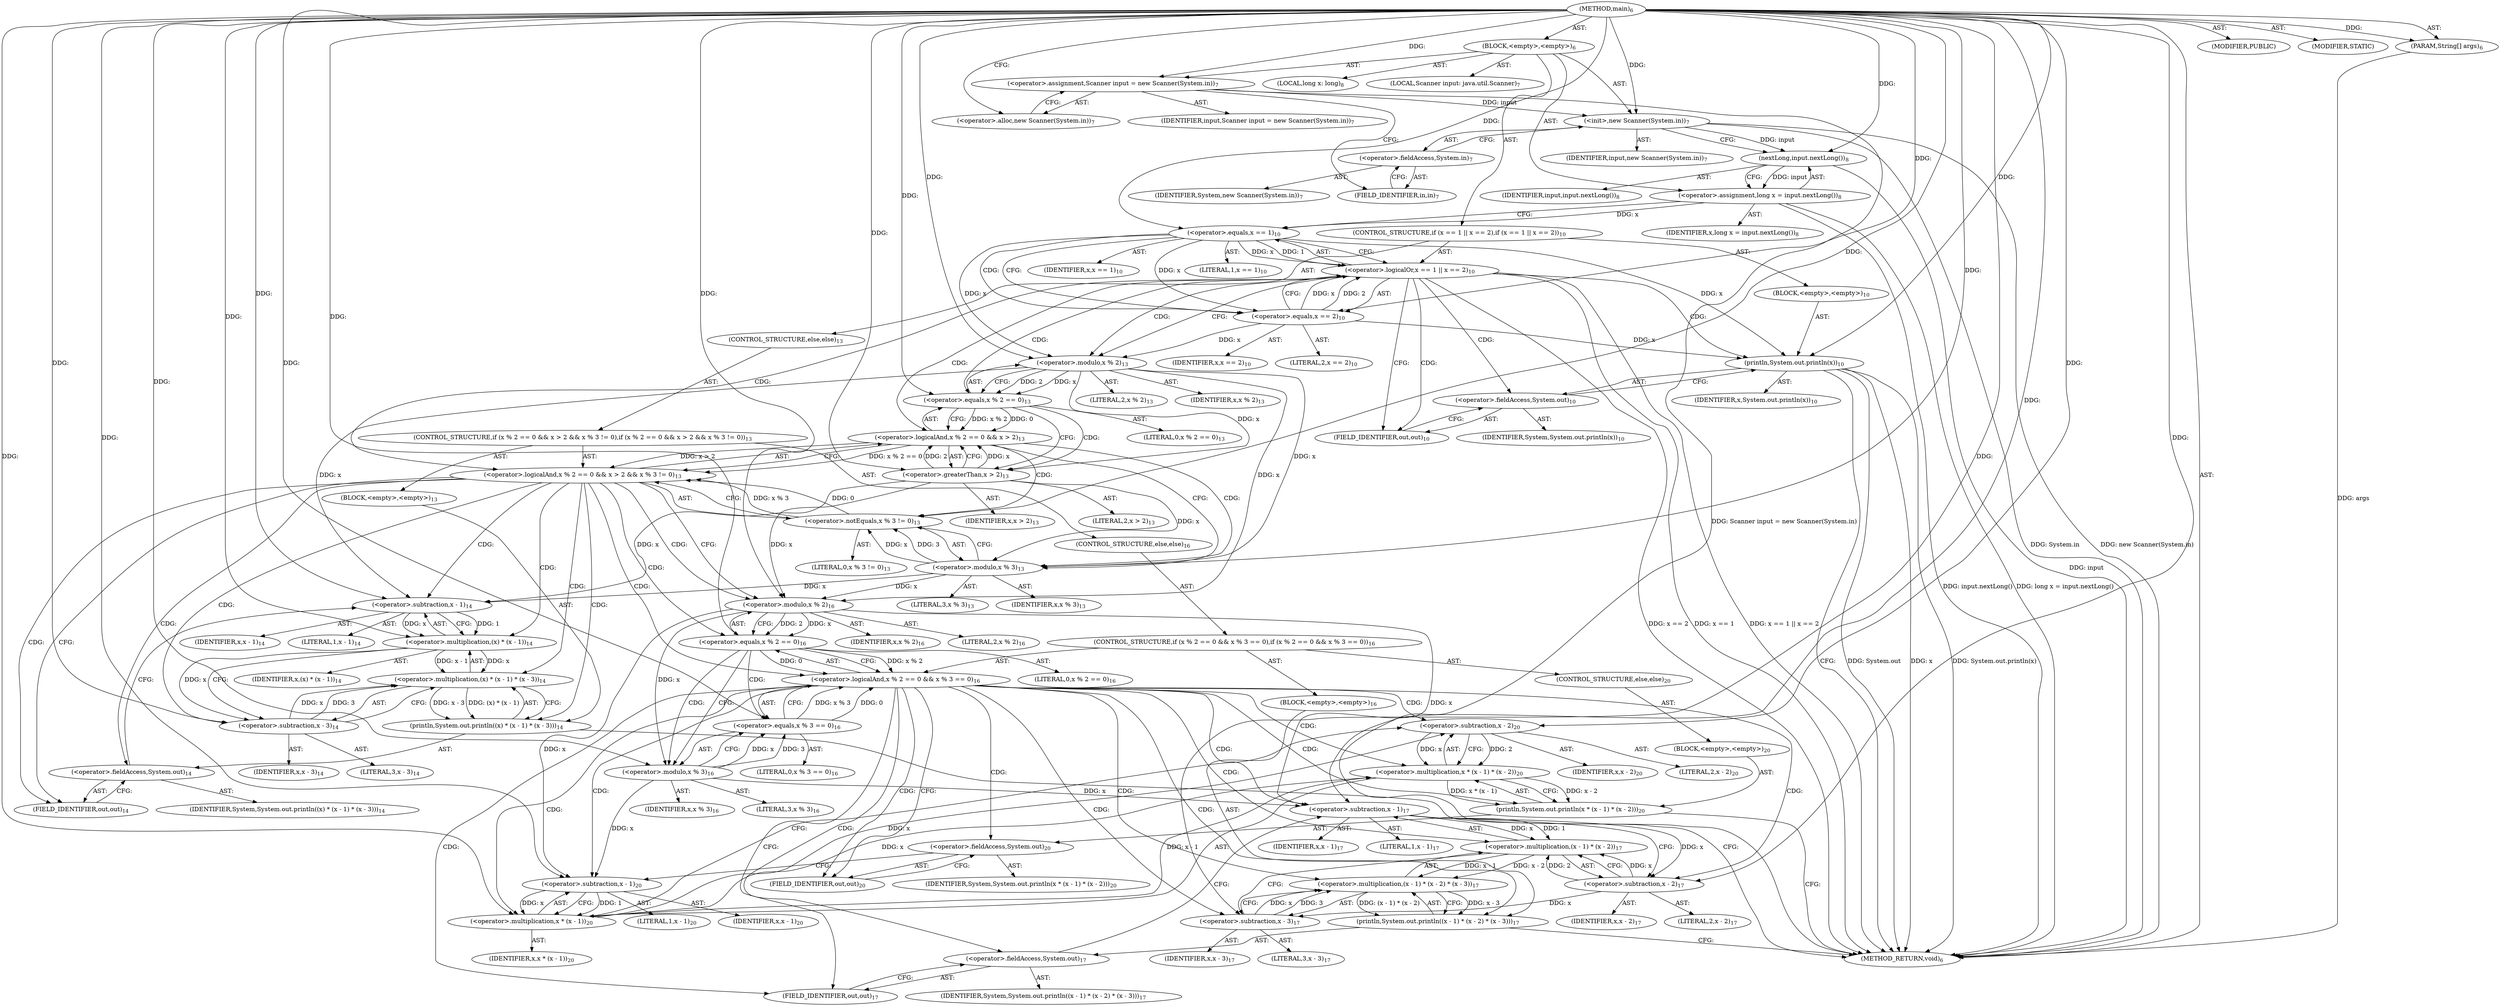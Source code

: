 digraph "main" {  
"19" [label = <(METHOD,main)<SUB>6</SUB>> ]
"20" [label = <(PARAM,String[] args)<SUB>6</SUB>> ]
"21" [label = <(BLOCK,&lt;empty&gt;,&lt;empty&gt;)<SUB>6</SUB>> ]
"4" [label = <(LOCAL,Scanner input: java.util.Scanner)<SUB>7</SUB>> ]
"22" [label = <(&lt;operator&gt;.assignment,Scanner input = new Scanner(System.in))<SUB>7</SUB>> ]
"23" [label = <(IDENTIFIER,input,Scanner input = new Scanner(System.in))<SUB>7</SUB>> ]
"24" [label = <(&lt;operator&gt;.alloc,new Scanner(System.in))<SUB>7</SUB>> ]
"25" [label = <(&lt;init&gt;,new Scanner(System.in))<SUB>7</SUB>> ]
"3" [label = <(IDENTIFIER,input,new Scanner(System.in))<SUB>7</SUB>> ]
"26" [label = <(&lt;operator&gt;.fieldAccess,System.in)<SUB>7</SUB>> ]
"27" [label = <(IDENTIFIER,System,new Scanner(System.in))<SUB>7</SUB>> ]
"28" [label = <(FIELD_IDENTIFIER,in,in)<SUB>7</SUB>> ]
"29" [label = <(LOCAL,long x: long)<SUB>8</SUB>> ]
"30" [label = <(&lt;operator&gt;.assignment,long x = input.nextLong())<SUB>8</SUB>> ]
"31" [label = <(IDENTIFIER,x,long x = input.nextLong())<SUB>8</SUB>> ]
"32" [label = <(nextLong,input.nextLong())<SUB>8</SUB>> ]
"33" [label = <(IDENTIFIER,input,input.nextLong())<SUB>8</SUB>> ]
"34" [label = <(CONTROL_STRUCTURE,if (x == 1 || x == 2),if (x == 1 || x == 2))<SUB>10</SUB>> ]
"35" [label = <(&lt;operator&gt;.logicalOr,x == 1 || x == 2)<SUB>10</SUB>> ]
"36" [label = <(&lt;operator&gt;.equals,x == 1)<SUB>10</SUB>> ]
"37" [label = <(IDENTIFIER,x,x == 1)<SUB>10</SUB>> ]
"38" [label = <(LITERAL,1,x == 1)<SUB>10</SUB>> ]
"39" [label = <(&lt;operator&gt;.equals,x == 2)<SUB>10</SUB>> ]
"40" [label = <(IDENTIFIER,x,x == 2)<SUB>10</SUB>> ]
"41" [label = <(LITERAL,2,x == 2)<SUB>10</SUB>> ]
"42" [label = <(BLOCK,&lt;empty&gt;,&lt;empty&gt;)<SUB>10</SUB>> ]
"43" [label = <(println,System.out.println(x))<SUB>10</SUB>> ]
"44" [label = <(&lt;operator&gt;.fieldAccess,System.out)<SUB>10</SUB>> ]
"45" [label = <(IDENTIFIER,System,System.out.println(x))<SUB>10</SUB>> ]
"46" [label = <(FIELD_IDENTIFIER,out,out)<SUB>10</SUB>> ]
"47" [label = <(IDENTIFIER,x,System.out.println(x))<SUB>10</SUB>> ]
"48" [label = <(CONTROL_STRUCTURE,else,else)<SUB>13</SUB>> ]
"49" [label = <(CONTROL_STRUCTURE,if (x % 2 == 0 &amp;&amp; x &gt; 2 &amp;&amp; x % 3 != 0),if (x % 2 == 0 &amp;&amp; x &gt; 2 &amp;&amp; x % 3 != 0))<SUB>13</SUB>> ]
"50" [label = <(&lt;operator&gt;.logicalAnd,x % 2 == 0 &amp;&amp; x &gt; 2 &amp;&amp; x % 3 != 0)<SUB>13</SUB>> ]
"51" [label = <(&lt;operator&gt;.logicalAnd,x % 2 == 0 &amp;&amp; x &gt; 2)<SUB>13</SUB>> ]
"52" [label = <(&lt;operator&gt;.equals,x % 2 == 0)<SUB>13</SUB>> ]
"53" [label = <(&lt;operator&gt;.modulo,x % 2)<SUB>13</SUB>> ]
"54" [label = <(IDENTIFIER,x,x % 2)<SUB>13</SUB>> ]
"55" [label = <(LITERAL,2,x % 2)<SUB>13</SUB>> ]
"56" [label = <(LITERAL,0,x % 2 == 0)<SUB>13</SUB>> ]
"57" [label = <(&lt;operator&gt;.greaterThan,x &gt; 2)<SUB>13</SUB>> ]
"58" [label = <(IDENTIFIER,x,x &gt; 2)<SUB>13</SUB>> ]
"59" [label = <(LITERAL,2,x &gt; 2)<SUB>13</SUB>> ]
"60" [label = <(&lt;operator&gt;.notEquals,x % 3 != 0)<SUB>13</SUB>> ]
"61" [label = <(&lt;operator&gt;.modulo,x % 3)<SUB>13</SUB>> ]
"62" [label = <(IDENTIFIER,x,x % 3)<SUB>13</SUB>> ]
"63" [label = <(LITERAL,3,x % 3)<SUB>13</SUB>> ]
"64" [label = <(LITERAL,0,x % 3 != 0)<SUB>13</SUB>> ]
"65" [label = <(BLOCK,&lt;empty&gt;,&lt;empty&gt;)<SUB>13</SUB>> ]
"66" [label = <(println,System.out.println((x) * (x - 1) * (x - 3)))<SUB>14</SUB>> ]
"67" [label = <(&lt;operator&gt;.fieldAccess,System.out)<SUB>14</SUB>> ]
"68" [label = <(IDENTIFIER,System,System.out.println((x) * (x - 1) * (x - 3)))<SUB>14</SUB>> ]
"69" [label = <(FIELD_IDENTIFIER,out,out)<SUB>14</SUB>> ]
"70" [label = <(&lt;operator&gt;.multiplication,(x) * (x - 1) * (x - 3))<SUB>14</SUB>> ]
"71" [label = <(&lt;operator&gt;.multiplication,(x) * (x - 1))<SUB>14</SUB>> ]
"72" [label = <(IDENTIFIER,x,(x) * (x - 1))<SUB>14</SUB>> ]
"73" [label = <(&lt;operator&gt;.subtraction,x - 1)<SUB>14</SUB>> ]
"74" [label = <(IDENTIFIER,x,x - 1)<SUB>14</SUB>> ]
"75" [label = <(LITERAL,1,x - 1)<SUB>14</SUB>> ]
"76" [label = <(&lt;operator&gt;.subtraction,x - 3)<SUB>14</SUB>> ]
"77" [label = <(IDENTIFIER,x,x - 3)<SUB>14</SUB>> ]
"78" [label = <(LITERAL,3,x - 3)<SUB>14</SUB>> ]
"79" [label = <(CONTROL_STRUCTURE,else,else)<SUB>16</SUB>> ]
"80" [label = <(CONTROL_STRUCTURE,if (x % 2 == 0 &amp;&amp; x % 3 == 0),if (x % 2 == 0 &amp;&amp; x % 3 == 0))<SUB>16</SUB>> ]
"81" [label = <(&lt;operator&gt;.logicalAnd,x % 2 == 0 &amp;&amp; x % 3 == 0)<SUB>16</SUB>> ]
"82" [label = <(&lt;operator&gt;.equals,x % 2 == 0)<SUB>16</SUB>> ]
"83" [label = <(&lt;operator&gt;.modulo,x % 2)<SUB>16</SUB>> ]
"84" [label = <(IDENTIFIER,x,x % 2)<SUB>16</SUB>> ]
"85" [label = <(LITERAL,2,x % 2)<SUB>16</SUB>> ]
"86" [label = <(LITERAL,0,x % 2 == 0)<SUB>16</SUB>> ]
"87" [label = <(&lt;operator&gt;.equals,x % 3 == 0)<SUB>16</SUB>> ]
"88" [label = <(&lt;operator&gt;.modulo,x % 3)<SUB>16</SUB>> ]
"89" [label = <(IDENTIFIER,x,x % 3)<SUB>16</SUB>> ]
"90" [label = <(LITERAL,3,x % 3)<SUB>16</SUB>> ]
"91" [label = <(LITERAL,0,x % 3 == 0)<SUB>16</SUB>> ]
"92" [label = <(BLOCK,&lt;empty&gt;,&lt;empty&gt;)<SUB>16</SUB>> ]
"93" [label = <(println,System.out.println((x - 1) * (x - 2) * (x - 3)))<SUB>17</SUB>> ]
"94" [label = <(&lt;operator&gt;.fieldAccess,System.out)<SUB>17</SUB>> ]
"95" [label = <(IDENTIFIER,System,System.out.println((x - 1) * (x - 2) * (x - 3)))<SUB>17</SUB>> ]
"96" [label = <(FIELD_IDENTIFIER,out,out)<SUB>17</SUB>> ]
"97" [label = <(&lt;operator&gt;.multiplication,(x - 1) * (x - 2) * (x - 3))<SUB>17</SUB>> ]
"98" [label = <(&lt;operator&gt;.multiplication,(x - 1) * (x - 2))<SUB>17</SUB>> ]
"99" [label = <(&lt;operator&gt;.subtraction,x - 1)<SUB>17</SUB>> ]
"100" [label = <(IDENTIFIER,x,x - 1)<SUB>17</SUB>> ]
"101" [label = <(LITERAL,1,x - 1)<SUB>17</SUB>> ]
"102" [label = <(&lt;operator&gt;.subtraction,x - 2)<SUB>17</SUB>> ]
"103" [label = <(IDENTIFIER,x,x - 2)<SUB>17</SUB>> ]
"104" [label = <(LITERAL,2,x - 2)<SUB>17</SUB>> ]
"105" [label = <(&lt;operator&gt;.subtraction,x - 3)<SUB>17</SUB>> ]
"106" [label = <(IDENTIFIER,x,x - 3)<SUB>17</SUB>> ]
"107" [label = <(LITERAL,3,x - 3)<SUB>17</SUB>> ]
"108" [label = <(CONTROL_STRUCTURE,else,else)<SUB>20</SUB>> ]
"109" [label = <(BLOCK,&lt;empty&gt;,&lt;empty&gt;)<SUB>20</SUB>> ]
"110" [label = <(println,System.out.println(x * (x - 1) * (x - 2)))<SUB>20</SUB>> ]
"111" [label = <(&lt;operator&gt;.fieldAccess,System.out)<SUB>20</SUB>> ]
"112" [label = <(IDENTIFIER,System,System.out.println(x * (x - 1) * (x - 2)))<SUB>20</SUB>> ]
"113" [label = <(FIELD_IDENTIFIER,out,out)<SUB>20</SUB>> ]
"114" [label = <(&lt;operator&gt;.multiplication,x * (x - 1) * (x - 2))<SUB>20</SUB>> ]
"115" [label = <(&lt;operator&gt;.multiplication,x * (x - 1))<SUB>20</SUB>> ]
"116" [label = <(IDENTIFIER,x,x * (x - 1))<SUB>20</SUB>> ]
"117" [label = <(&lt;operator&gt;.subtraction,x - 1)<SUB>20</SUB>> ]
"118" [label = <(IDENTIFIER,x,x - 1)<SUB>20</SUB>> ]
"119" [label = <(LITERAL,1,x - 1)<SUB>20</SUB>> ]
"120" [label = <(&lt;operator&gt;.subtraction,x - 2)<SUB>20</SUB>> ]
"121" [label = <(IDENTIFIER,x,x - 2)<SUB>20</SUB>> ]
"122" [label = <(LITERAL,2,x - 2)<SUB>20</SUB>> ]
"123" [label = <(MODIFIER,PUBLIC)> ]
"124" [label = <(MODIFIER,STATIC)> ]
"125" [label = <(METHOD_RETURN,void)<SUB>6</SUB>> ]
  "19" -> "20"  [ label = "AST: "] 
  "19" -> "21"  [ label = "AST: "] 
  "19" -> "123"  [ label = "AST: "] 
  "19" -> "124"  [ label = "AST: "] 
  "19" -> "125"  [ label = "AST: "] 
  "21" -> "4"  [ label = "AST: "] 
  "21" -> "22"  [ label = "AST: "] 
  "21" -> "25"  [ label = "AST: "] 
  "21" -> "29"  [ label = "AST: "] 
  "21" -> "30"  [ label = "AST: "] 
  "21" -> "34"  [ label = "AST: "] 
  "22" -> "23"  [ label = "AST: "] 
  "22" -> "24"  [ label = "AST: "] 
  "25" -> "3"  [ label = "AST: "] 
  "25" -> "26"  [ label = "AST: "] 
  "26" -> "27"  [ label = "AST: "] 
  "26" -> "28"  [ label = "AST: "] 
  "30" -> "31"  [ label = "AST: "] 
  "30" -> "32"  [ label = "AST: "] 
  "32" -> "33"  [ label = "AST: "] 
  "34" -> "35"  [ label = "AST: "] 
  "34" -> "42"  [ label = "AST: "] 
  "34" -> "48"  [ label = "AST: "] 
  "35" -> "36"  [ label = "AST: "] 
  "35" -> "39"  [ label = "AST: "] 
  "36" -> "37"  [ label = "AST: "] 
  "36" -> "38"  [ label = "AST: "] 
  "39" -> "40"  [ label = "AST: "] 
  "39" -> "41"  [ label = "AST: "] 
  "42" -> "43"  [ label = "AST: "] 
  "43" -> "44"  [ label = "AST: "] 
  "43" -> "47"  [ label = "AST: "] 
  "44" -> "45"  [ label = "AST: "] 
  "44" -> "46"  [ label = "AST: "] 
  "48" -> "49"  [ label = "AST: "] 
  "49" -> "50"  [ label = "AST: "] 
  "49" -> "65"  [ label = "AST: "] 
  "49" -> "79"  [ label = "AST: "] 
  "50" -> "51"  [ label = "AST: "] 
  "50" -> "60"  [ label = "AST: "] 
  "51" -> "52"  [ label = "AST: "] 
  "51" -> "57"  [ label = "AST: "] 
  "52" -> "53"  [ label = "AST: "] 
  "52" -> "56"  [ label = "AST: "] 
  "53" -> "54"  [ label = "AST: "] 
  "53" -> "55"  [ label = "AST: "] 
  "57" -> "58"  [ label = "AST: "] 
  "57" -> "59"  [ label = "AST: "] 
  "60" -> "61"  [ label = "AST: "] 
  "60" -> "64"  [ label = "AST: "] 
  "61" -> "62"  [ label = "AST: "] 
  "61" -> "63"  [ label = "AST: "] 
  "65" -> "66"  [ label = "AST: "] 
  "66" -> "67"  [ label = "AST: "] 
  "66" -> "70"  [ label = "AST: "] 
  "67" -> "68"  [ label = "AST: "] 
  "67" -> "69"  [ label = "AST: "] 
  "70" -> "71"  [ label = "AST: "] 
  "70" -> "76"  [ label = "AST: "] 
  "71" -> "72"  [ label = "AST: "] 
  "71" -> "73"  [ label = "AST: "] 
  "73" -> "74"  [ label = "AST: "] 
  "73" -> "75"  [ label = "AST: "] 
  "76" -> "77"  [ label = "AST: "] 
  "76" -> "78"  [ label = "AST: "] 
  "79" -> "80"  [ label = "AST: "] 
  "80" -> "81"  [ label = "AST: "] 
  "80" -> "92"  [ label = "AST: "] 
  "80" -> "108"  [ label = "AST: "] 
  "81" -> "82"  [ label = "AST: "] 
  "81" -> "87"  [ label = "AST: "] 
  "82" -> "83"  [ label = "AST: "] 
  "82" -> "86"  [ label = "AST: "] 
  "83" -> "84"  [ label = "AST: "] 
  "83" -> "85"  [ label = "AST: "] 
  "87" -> "88"  [ label = "AST: "] 
  "87" -> "91"  [ label = "AST: "] 
  "88" -> "89"  [ label = "AST: "] 
  "88" -> "90"  [ label = "AST: "] 
  "92" -> "93"  [ label = "AST: "] 
  "93" -> "94"  [ label = "AST: "] 
  "93" -> "97"  [ label = "AST: "] 
  "94" -> "95"  [ label = "AST: "] 
  "94" -> "96"  [ label = "AST: "] 
  "97" -> "98"  [ label = "AST: "] 
  "97" -> "105"  [ label = "AST: "] 
  "98" -> "99"  [ label = "AST: "] 
  "98" -> "102"  [ label = "AST: "] 
  "99" -> "100"  [ label = "AST: "] 
  "99" -> "101"  [ label = "AST: "] 
  "102" -> "103"  [ label = "AST: "] 
  "102" -> "104"  [ label = "AST: "] 
  "105" -> "106"  [ label = "AST: "] 
  "105" -> "107"  [ label = "AST: "] 
  "108" -> "109"  [ label = "AST: "] 
  "109" -> "110"  [ label = "AST: "] 
  "110" -> "111"  [ label = "AST: "] 
  "110" -> "114"  [ label = "AST: "] 
  "111" -> "112"  [ label = "AST: "] 
  "111" -> "113"  [ label = "AST: "] 
  "114" -> "115"  [ label = "AST: "] 
  "114" -> "120"  [ label = "AST: "] 
  "115" -> "116"  [ label = "AST: "] 
  "115" -> "117"  [ label = "AST: "] 
  "117" -> "118"  [ label = "AST: "] 
  "117" -> "119"  [ label = "AST: "] 
  "120" -> "121"  [ label = "AST: "] 
  "120" -> "122"  [ label = "AST: "] 
  "22" -> "28"  [ label = "CFG: "] 
  "25" -> "32"  [ label = "CFG: "] 
  "30" -> "36"  [ label = "CFG: "] 
  "24" -> "22"  [ label = "CFG: "] 
  "26" -> "25"  [ label = "CFG: "] 
  "32" -> "30"  [ label = "CFG: "] 
  "35" -> "46"  [ label = "CFG: "] 
  "35" -> "53"  [ label = "CFG: "] 
  "28" -> "26"  [ label = "CFG: "] 
  "36" -> "35"  [ label = "CFG: "] 
  "36" -> "39"  [ label = "CFG: "] 
  "39" -> "35"  [ label = "CFG: "] 
  "43" -> "125"  [ label = "CFG: "] 
  "44" -> "43"  [ label = "CFG: "] 
  "50" -> "69"  [ label = "CFG: "] 
  "50" -> "83"  [ label = "CFG: "] 
  "46" -> "44"  [ label = "CFG: "] 
  "51" -> "50"  [ label = "CFG: "] 
  "51" -> "61"  [ label = "CFG: "] 
  "60" -> "50"  [ label = "CFG: "] 
  "66" -> "125"  [ label = "CFG: "] 
  "52" -> "51"  [ label = "CFG: "] 
  "52" -> "57"  [ label = "CFG: "] 
  "57" -> "51"  [ label = "CFG: "] 
  "61" -> "60"  [ label = "CFG: "] 
  "67" -> "73"  [ label = "CFG: "] 
  "70" -> "66"  [ label = "CFG: "] 
  "81" -> "96"  [ label = "CFG: "] 
  "81" -> "113"  [ label = "CFG: "] 
  "53" -> "52"  [ label = "CFG: "] 
  "69" -> "67"  [ label = "CFG: "] 
  "71" -> "76"  [ label = "CFG: "] 
  "76" -> "70"  [ label = "CFG: "] 
  "82" -> "81"  [ label = "CFG: "] 
  "82" -> "88"  [ label = "CFG: "] 
  "87" -> "81"  [ label = "CFG: "] 
  "93" -> "125"  [ label = "CFG: "] 
  "73" -> "71"  [ label = "CFG: "] 
  "83" -> "82"  [ label = "CFG: "] 
  "88" -> "87"  [ label = "CFG: "] 
  "94" -> "99"  [ label = "CFG: "] 
  "97" -> "93"  [ label = "CFG: "] 
  "110" -> "125"  [ label = "CFG: "] 
  "96" -> "94"  [ label = "CFG: "] 
  "98" -> "105"  [ label = "CFG: "] 
  "105" -> "97"  [ label = "CFG: "] 
  "111" -> "117"  [ label = "CFG: "] 
  "114" -> "110"  [ label = "CFG: "] 
  "99" -> "102"  [ label = "CFG: "] 
  "102" -> "98"  [ label = "CFG: "] 
  "113" -> "111"  [ label = "CFG: "] 
  "115" -> "120"  [ label = "CFG: "] 
  "120" -> "114"  [ label = "CFG: "] 
  "117" -> "115"  [ label = "CFG: "] 
  "19" -> "24"  [ label = "CFG: "] 
  "20" -> "125"  [ label = "DDG: args"] 
  "22" -> "125"  [ label = "DDG: Scanner input = new Scanner(System.in)"] 
  "25" -> "125"  [ label = "DDG: System.in"] 
  "25" -> "125"  [ label = "DDG: new Scanner(System.in)"] 
  "32" -> "125"  [ label = "DDG: input"] 
  "30" -> "125"  [ label = "DDG: input.nextLong()"] 
  "30" -> "125"  [ label = "DDG: long x = input.nextLong()"] 
  "35" -> "125"  [ label = "DDG: x == 1"] 
  "35" -> "125"  [ label = "DDG: x == 2"] 
  "35" -> "125"  [ label = "DDG: x == 1 || x == 2"] 
  "43" -> "125"  [ label = "DDG: System.out"] 
  "43" -> "125"  [ label = "DDG: x"] 
  "43" -> "125"  [ label = "DDG: System.out.println(x)"] 
  "19" -> "20"  [ label = "DDG: "] 
  "19" -> "22"  [ label = "DDG: "] 
  "32" -> "30"  [ label = "DDG: input"] 
  "22" -> "25"  [ label = "DDG: input"] 
  "19" -> "25"  [ label = "DDG: "] 
  "25" -> "32"  [ label = "DDG: input"] 
  "19" -> "32"  [ label = "DDG: "] 
  "36" -> "35"  [ label = "DDG: x"] 
  "36" -> "35"  [ label = "DDG: 1"] 
  "39" -> "35"  [ label = "DDG: x"] 
  "39" -> "35"  [ label = "DDG: 2"] 
  "30" -> "36"  [ label = "DDG: x"] 
  "19" -> "36"  [ label = "DDG: "] 
  "36" -> "39"  [ label = "DDG: x"] 
  "19" -> "39"  [ label = "DDG: "] 
  "36" -> "43"  [ label = "DDG: x"] 
  "39" -> "43"  [ label = "DDG: x"] 
  "19" -> "43"  [ label = "DDG: "] 
  "51" -> "50"  [ label = "DDG: x % 2 == 0"] 
  "51" -> "50"  [ label = "DDG: x &gt; 2"] 
  "60" -> "50"  [ label = "DDG: x % 3"] 
  "60" -> "50"  [ label = "DDG: 0"] 
  "52" -> "51"  [ label = "DDG: x % 2"] 
  "52" -> "51"  [ label = "DDG: 0"] 
  "57" -> "51"  [ label = "DDG: x"] 
  "57" -> "51"  [ label = "DDG: 2"] 
  "61" -> "60"  [ label = "DDG: x"] 
  "61" -> "60"  [ label = "DDG: 3"] 
  "19" -> "60"  [ label = "DDG: "] 
  "70" -> "66"  [ label = "DDG: (x) * (x - 1)"] 
  "70" -> "66"  [ label = "DDG: x - 3"] 
  "53" -> "52"  [ label = "DDG: x"] 
  "53" -> "52"  [ label = "DDG: 2"] 
  "19" -> "52"  [ label = "DDG: "] 
  "53" -> "57"  [ label = "DDG: x"] 
  "19" -> "57"  [ label = "DDG: "] 
  "53" -> "61"  [ label = "DDG: x"] 
  "57" -> "61"  [ label = "DDG: x"] 
  "19" -> "61"  [ label = "DDG: "] 
  "71" -> "70"  [ label = "DDG: x"] 
  "71" -> "70"  [ label = "DDG: x - 1"] 
  "76" -> "70"  [ label = "DDG: x"] 
  "76" -> "70"  [ label = "DDG: 3"] 
  "82" -> "81"  [ label = "DDG: x % 2"] 
  "82" -> "81"  [ label = "DDG: 0"] 
  "87" -> "81"  [ label = "DDG: x % 3"] 
  "87" -> "81"  [ label = "DDG: 0"] 
  "36" -> "53"  [ label = "DDG: x"] 
  "39" -> "53"  [ label = "DDG: x"] 
  "19" -> "53"  [ label = "DDG: "] 
  "73" -> "71"  [ label = "DDG: x"] 
  "19" -> "71"  [ label = "DDG: "] 
  "73" -> "71"  [ label = "DDG: 1"] 
  "71" -> "76"  [ label = "DDG: x"] 
  "19" -> "76"  [ label = "DDG: "] 
  "83" -> "82"  [ label = "DDG: x"] 
  "83" -> "82"  [ label = "DDG: 2"] 
  "19" -> "82"  [ label = "DDG: "] 
  "88" -> "87"  [ label = "DDG: x"] 
  "88" -> "87"  [ label = "DDG: 3"] 
  "19" -> "87"  [ label = "DDG: "] 
  "97" -> "93"  [ label = "DDG: (x - 1) * (x - 2)"] 
  "97" -> "93"  [ label = "DDG: x - 3"] 
  "53" -> "73"  [ label = "DDG: x"] 
  "57" -> "73"  [ label = "DDG: x"] 
  "61" -> "73"  [ label = "DDG: x"] 
  "19" -> "73"  [ label = "DDG: "] 
  "53" -> "83"  [ label = "DDG: x"] 
  "57" -> "83"  [ label = "DDG: x"] 
  "61" -> "83"  [ label = "DDG: x"] 
  "19" -> "83"  [ label = "DDG: "] 
  "83" -> "88"  [ label = "DDG: x"] 
  "19" -> "88"  [ label = "DDG: "] 
  "98" -> "97"  [ label = "DDG: x - 1"] 
  "98" -> "97"  [ label = "DDG: x - 2"] 
  "105" -> "97"  [ label = "DDG: x"] 
  "105" -> "97"  [ label = "DDG: 3"] 
  "114" -> "110"  [ label = "DDG: x * (x - 1)"] 
  "114" -> "110"  [ label = "DDG: x - 2"] 
  "99" -> "98"  [ label = "DDG: x"] 
  "99" -> "98"  [ label = "DDG: 1"] 
  "102" -> "98"  [ label = "DDG: x"] 
  "102" -> "98"  [ label = "DDG: 2"] 
  "102" -> "105"  [ label = "DDG: x"] 
  "19" -> "105"  [ label = "DDG: "] 
  "115" -> "114"  [ label = "DDG: x"] 
  "115" -> "114"  [ label = "DDG: x - 1"] 
  "120" -> "114"  [ label = "DDG: x"] 
  "120" -> "114"  [ label = "DDG: 2"] 
  "83" -> "99"  [ label = "DDG: x"] 
  "88" -> "99"  [ label = "DDG: x"] 
  "19" -> "99"  [ label = "DDG: "] 
  "99" -> "102"  [ label = "DDG: x"] 
  "19" -> "102"  [ label = "DDG: "] 
  "117" -> "115"  [ label = "DDG: x"] 
  "19" -> "115"  [ label = "DDG: "] 
  "117" -> "115"  [ label = "DDG: 1"] 
  "115" -> "120"  [ label = "DDG: x"] 
  "19" -> "120"  [ label = "DDG: "] 
  "83" -> "117"  [ label = "DDG: x"] 
  "88" -> "117"  [ label = "DDG: x"] 
  "19" -> "117"  [ label = "DDG: "] 
  "35" -> "51"  [ label = "CDG: "] 
  "35" -> "52"  [ label = "CDG: "] 
  "35" -> "46"  [ label = "CDG: "] 
  "35" -> "50"  [ label = "CDG: "] 
  "35" -> "44"  [ label = "CDG: "] 
  "35" -> "43"  [ label = "CDG: "] 
  "35" -> "53"  [ label = "CDG: "] 
  "36" -> "39"  [ label = "CDG: "] 
  "50" -> "73"  [ label = "CDG: "] 
  "50" -> "66"  [ label = "CDG: "] 
  "50" -> "81"  [ label = "CDG: "] 
  "50" -> "69"  [ label = "CDG: "] 
  "50" -> "67"  [ label = "CDG: "] 
  "50" -> "76"  [ label = "CDG: "] 
  "50" -> "82"  [ label = "CDG: "] 
  "50" -> "83"  [ label = "CDG: "] 
  "50" -> "71"  [ label = "CDG: "] 
  "50" -> "70"  [ label = "CDG: "] 
  "51" -> "60"  [ label = "CDG: "] 
  "51" -> "61"  [ label = "CDG: "] 
  "52" -> "57"  [ label = "CDG: "] 
  "81" -> "94"  [ label = "CDG: "] 
  "81" -> "115"  [ label = "CDG: "] 
  "81" -> "96"  [ label = "CDG: "] 
  "81" -> "98"  [ label = "CDG: "] 
  "81" -> "120"  [ label = "CDG: "] 
  "81" -> "113"  [ label = "CDG: "] 
  "81" -> "99"  [ label = "CDG: "] 
  "81" -> "102"  [ label = "CDG: "] 
  "81" -> "114"  [ label = "CDG: "] 
  "81" -> "97"  [ label = "CDG: "] 
  "81" -> "93"  [ label = "CDG: "] 
  "81" -> "105"  [ label = "CDG: "] 
  "81" -> "110"  [ label = "CDG: "] 
  "81" -> "117"  [ label = "CDG: "] 
  "81" -> "111"  [ label = "CDG: "] 
  "82" -> "87"  [ label = "CDG: "] 
  "82" -> "88"  [ label = "CDG: "] 
}
